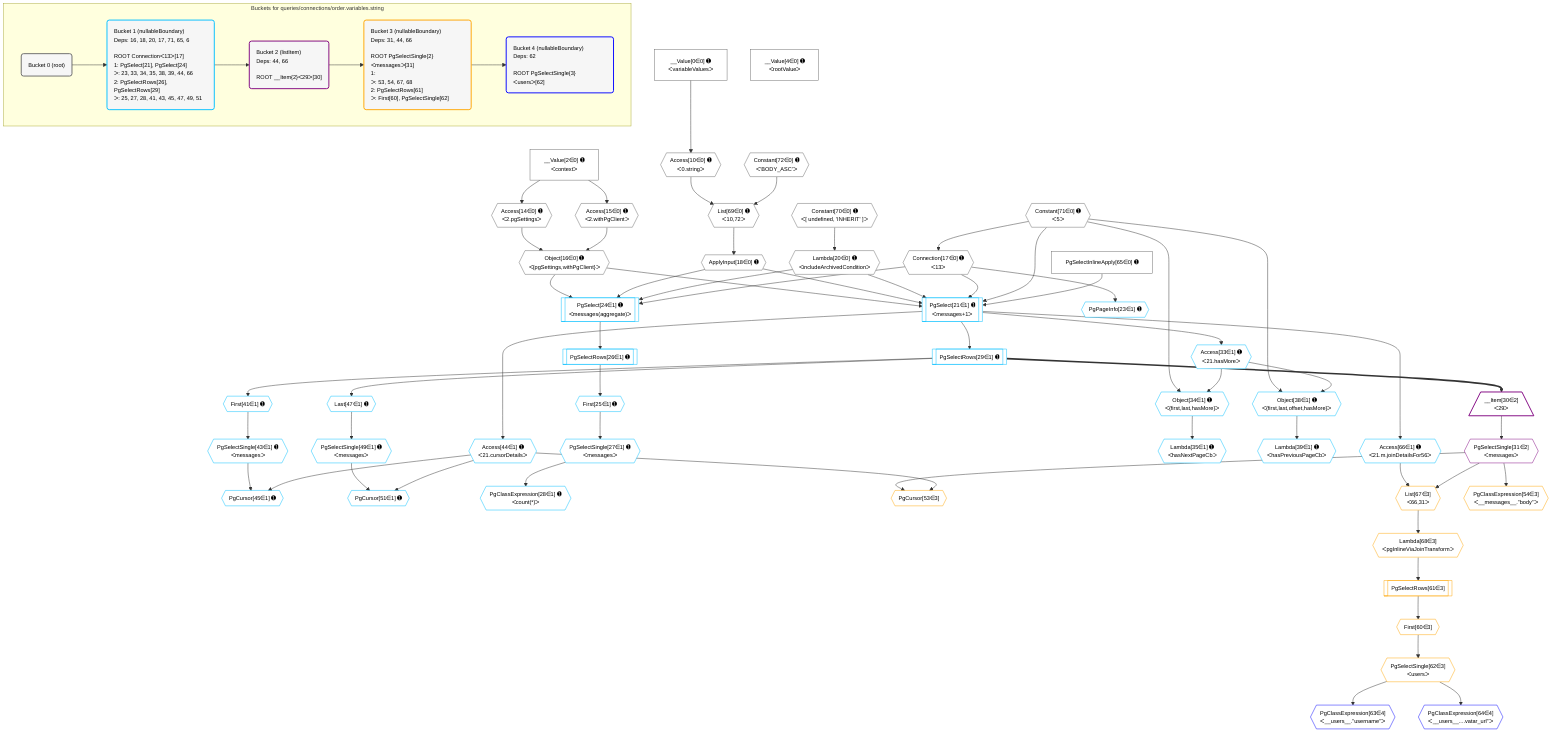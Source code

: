 %%{init: {'themeVariables': { 'fontSize': '12px'}}}%%
graph TD
    classDef path fill:#eee,stroke:#000,color:#000
    classDef plan fill:#fff,stroke-width:1px,color:#000
    classDef itemplan fill:#fff,stroke-width:2px,color:#000
    classDef unbatchedplan fill:#dff,stroke-width:1px,color:#000
    classDef sideeffectplan fill:#fcc,stroke-width:2px,color:#000
    classDef bucket fill:#f6f6f6,color:#000,stroke-width:2px,text-align:left

    subgraph "Buckets for queries/connections/order.variables.string"
    Bucket0("Bucket 0 (root)"):::bucket
    Bucket1("Bucket 1 (nullableBoundary)<br />Deps: 16, 18, 20, 17, 71, 65, 6<br /><br />ROOT Connectionᐸ13ᐳ[17]<br />1: PgSelect[21], PgSelect[24]<br />ᐳ: 23, 33, 34, 35, 38, 39, 44, 66<br />2: PgSelectRows[26], PgSelectRows[29]<br />ᐳ: 25, 27, 28, 41, 43, 45, 47, 49, 51"):::bucket
    Bucket2("Bucket 2 (listItem)<br />Deps: 44, 66<br /><br />ROOT __Item{2}ᐸ29ᐳ[30]"):::bucket
    Bucket3("Bucket 3 (nullableBoundary)<br />Deps: 31, 44, 66<br /><br />ROOT PgSelectSingle{2}ᐸmessagesᐳ[31]<br />1: <br />ᐳ: 53, 54, 67, 68<br />2: PgSelectRows[61]<br />ᐳ: First[60], PgSelectSingle[62]"):::bucket
    Bucket4("Bucket 4 (nullableBoundary)<br />Deps: 62<br /><br />ROOT PgSelectSingle{3}ᐸusersᐳ[62]"):::bucket
    end
    Bucket0 --> Bucket1
    Bucket1 --> Bucket2
    Bucket2 --> Bucket3
    Bucket3 --> Bucket4

    %% plan dependencies
    Object16{{"Object[16∈0] ➊<br />ᐸ{pgSettings,withPgClient}ᐳ"}}:::plan
    Access14{{"Access[14∈0] ➊<br />ᐸ2.pgSettingsᐳ"}}:::plan
    Access15{{"Access[15∈0] ➊<br />ᐸ2.withPgClientᐳ"}}:::plan
    Access14 & Access15 --> Object16
    List69{{"List[69∈0] ➊<br />ᐸ10,72ᐳ"}}:::plan
    Access10{{"Access[10∈0] ➊<br />ᐸ0.stringᐳ"}}:::plan
    Constant72{{"Constant[72∈0] ➊<br />ᐸ'BODY_ASC'ᐳ"}}:::plan
    Access10 & Constant72 --> List69
    __Value0["__Value[0∈0] ➊<br />ᐸvariableValuesᐳ"]:::plan
    __Value0 --> Access10
    __Value2["__Value[2∈0] ➊<br />ᐸcontextᐳ"]:::plan
    __Value2 --> Access14
    __Value2 --> Access15
    Connection17{{"Connection[17∈0] ➊<br />ᐸ13ᐳ"}}:::plan
    Constant71{{"Constant[71∈0] ➊<br />ᐸ5ᐳ"}}:::plan
    Constant71 --> Connection17
    ApplyInput18{{"ApplyInput[18∈0] ➊"}}:::plan
    List69 --> ApplyInput18
    Lambda20{{"Lambda[20∈0] ➊<br />ᐸincludeArchivedConditionᐳ"}}:::plan
    Constant70{{"Constant[70∈0] ➊<br />ᐸ[ undefined, 'INHERIT' ]ᐳ"}}:::plan
    Constant70 --> Lambda20
    __Value4["__Value[4∈0] ➊<br />ᐸrootValueᐳ"]:::plan
    PgSelectInlineApply65["PgSelectInlineApply[65∈0] ➊"]:::plan
    PgSelect21[["PgSelect[21∈1] ➊<br />ᐸmessages+1ᐳ"]]:::plan
    Object16 & ApplyInput18 & Lambda20 & Connection17 & Constant71 & PgSelectInlineApply65 --> PgSelect21
    PgSelect24[["PgSelect[24∈1] ➊<br />ᐸmessages(aggregate)ᐳ"]]:::plan
    Object16 & ApplyInput18 & Lambda20 & Connection17 --> PgSelect24
    Object38{{"Object[38∈1] ➊<br />ᐸ{first,last,offset,hasMore}ᐳ"}}:::plan
    Access33{{"Access[33∈1] ➊<br />ᐸ21.hasMoreᐳ"}}:::plan
    Constant71 & Access33 --> Object38
    Object34{{"Object[34∈1] ➊<br />ᐸ{first,last,hasMore}ᐳ"}}:::plan
    Constant71 & Access33 --> Object34
    PgCursor45{{"PgCursor[45∈1] ➊"}}:::plan
    PgSelectSingle43{{"PgSelectSingle[43∈1] ➊<br />ᐸmessagesᐳ"}}:::plan
    Access44{{"Access[44∈1] ➊<br />ᐸ21.cursorDetailsᐳ"}}:::plan
    PgSelectSingle43 & Access44 --> PgCursor45
    PgCursor51{{"PgCursor[51∈1] ➊"}}:::plan
    PgSelectSingle49{{"PgSelectSingle[49∈1] ➊<br />ᐸmessagesᐳ"}}:::plan
    PgSelectSingle49 & Access44 --> PgCursor51
    PgPageInfo23{{"PgPageInfo[23∈1] ➊"}}:::plan
    Connection17 --> PgPageInfo23
    First25{{"First[25∈1] ➊"}}:::plan
    PgSelectRows26[["PgSelectRows[26∈1] ➊"]]:::plan
    PgSelectRows26 --> First25
    PgSelect24 --> PgSelectRows26
    PgSelectSingle27{{"PgSelectSingle[27∈1] ➊<br />ᐸmessagesᐳ"}}:::plan
    First25 --> PgSelectSingle27
    PgClassExpression28{{"PgClassExpression[28∈1] ➊<br />ᐸcount(*)ᐳ"}}:::plan
    PgSelectSingle27 --> PgClassExpression28
    PgSelectRows29[["PgSelectRows[29∈1] ➊"]]:::plan
    PgSelect21 --> PgSelectRows29
    PgSelect21 --> Access33
    Lambda35{{"Lambda[35∈1] ➊<br />ᐸhasNextPageCbᐳ"}}:::plan
    Object34 --> Lambda35
    Lambda39{{"Lambda[39∈1] ➊<br />ᐸhasPreviousPageCbᐳ"}}:::plan
    Object38 --> Lambda39
    First41{{"First[41∈1] ➊"}}:::plan
    PgSelectRows29 --> First41
    First41 --> PgSelectSingle43
    PgSelect21 --> Access44
    Last47{{"Last[47∈1] ➊"}}:::plan
    PgSelectRows29 --> Last47
    Last47 --> PgSelectSingle49
    Access66{{"Access[66∈1] ➊<br />ᐸ21.m.joinDetailsFor56ᐳ"}}:::plan
    PgSelect21 --> Access66
    __Item30[/"__Item[30∈2]<br />ᐸ29ᐳ"\]:::itemplan
    PgSelectRows29 ==> __Item30
    PgSelectSingle31{{"PgSelectSingle[31∈2]<br />ᐸmessagesᐳ"}}:::plan
    __Item30 --> PgSelectSingle31
    PgCursor53{{"PgCursor[53∈3]"}}:::plan
    PgSelectSingle31 & Access44 --> PgCursor53
    List67{{"List[67∈3]<br />ᐸ66,31ᐳ"}}:::plan
    Access66 & PgSelectSingle31 --> List67
    PgClassExpression54{{"PgClassExpression[54∈3]<br />ᐸ__messages__.”body”ᐳ"}}:::plan
    PgSelectSingle31 --> PgClassExpression54
    First60{{"First[60∈3]"}}:::plan
    PgSelectRows61[["PgSelectRows[61∈3]"]]:::plan
    PgSelectRows61 --> First60
    Lambda68{{"Lambda[68∈3]<br />ᐸpgInlineViaJoinTransformᐳ"}}:::plan
    Lambda68 --> PgSelectRows61
    PgSelectSingle62{{"PgSelectSingle[62∈3]<br />ᐸusersᐳ"}}:::plan
    First60 --> PgSelectSingle62
    List67 --> Lambda68
    PgClassExpression63{{"PgClassExpression[63∈4]<br />ᐸ__users__.”username”ᐳ"}}:::plan
    PgSelectSingle62 --> PgClassExpression63
    PgClassExpression64{{"PgClassExpression[64∈4]<br />ᐸ__users__....vatar_url”ᐳ"}}:::plan
    PgSelectSingle62 --> PgClassExpression64

    %% define steps
    classDef bucket0 stroke:#696969
    class Bucket0,__Value0,__Value2,__Value4,Access10,Access14,Access15,Object16,Connection17,ApplyInput18,Lambda20,PgSelectInlineApply65,List69,Constant70,Constant71,Constant72 bucket0
    classDef bucket1 stroke:#00bfff
    class Bucket1,PgSelect21,PgPageInfo23,PgSelect24,First25,PgSelectRows26,PgSelectSingle27,PgClassExpression28,PgSelectRows29,Access33,Object34,Lambda35,Object38,Lambda39,First41,PgSelectSingle43,Access44,PgCursor45,Last47,PgSelectSingle49,PgCursor51,Access66 bucket1
    classDef bucket2 stroke:#7f007f
    class Bucket2,__Item30,PgSelectSingle31 bucket2
    classDef bucket3 stroke:#ffa500
    class Bucket3,PgCursor53,PgClassExpression54,First60,PgSelectRows61,PgSelectSingle62,List67,Lambda68 bucket3
    classDef bucket4 stroke:#0000ff
    class Bucket4,PgClassExpression63,PgClassExpression64 bucket4